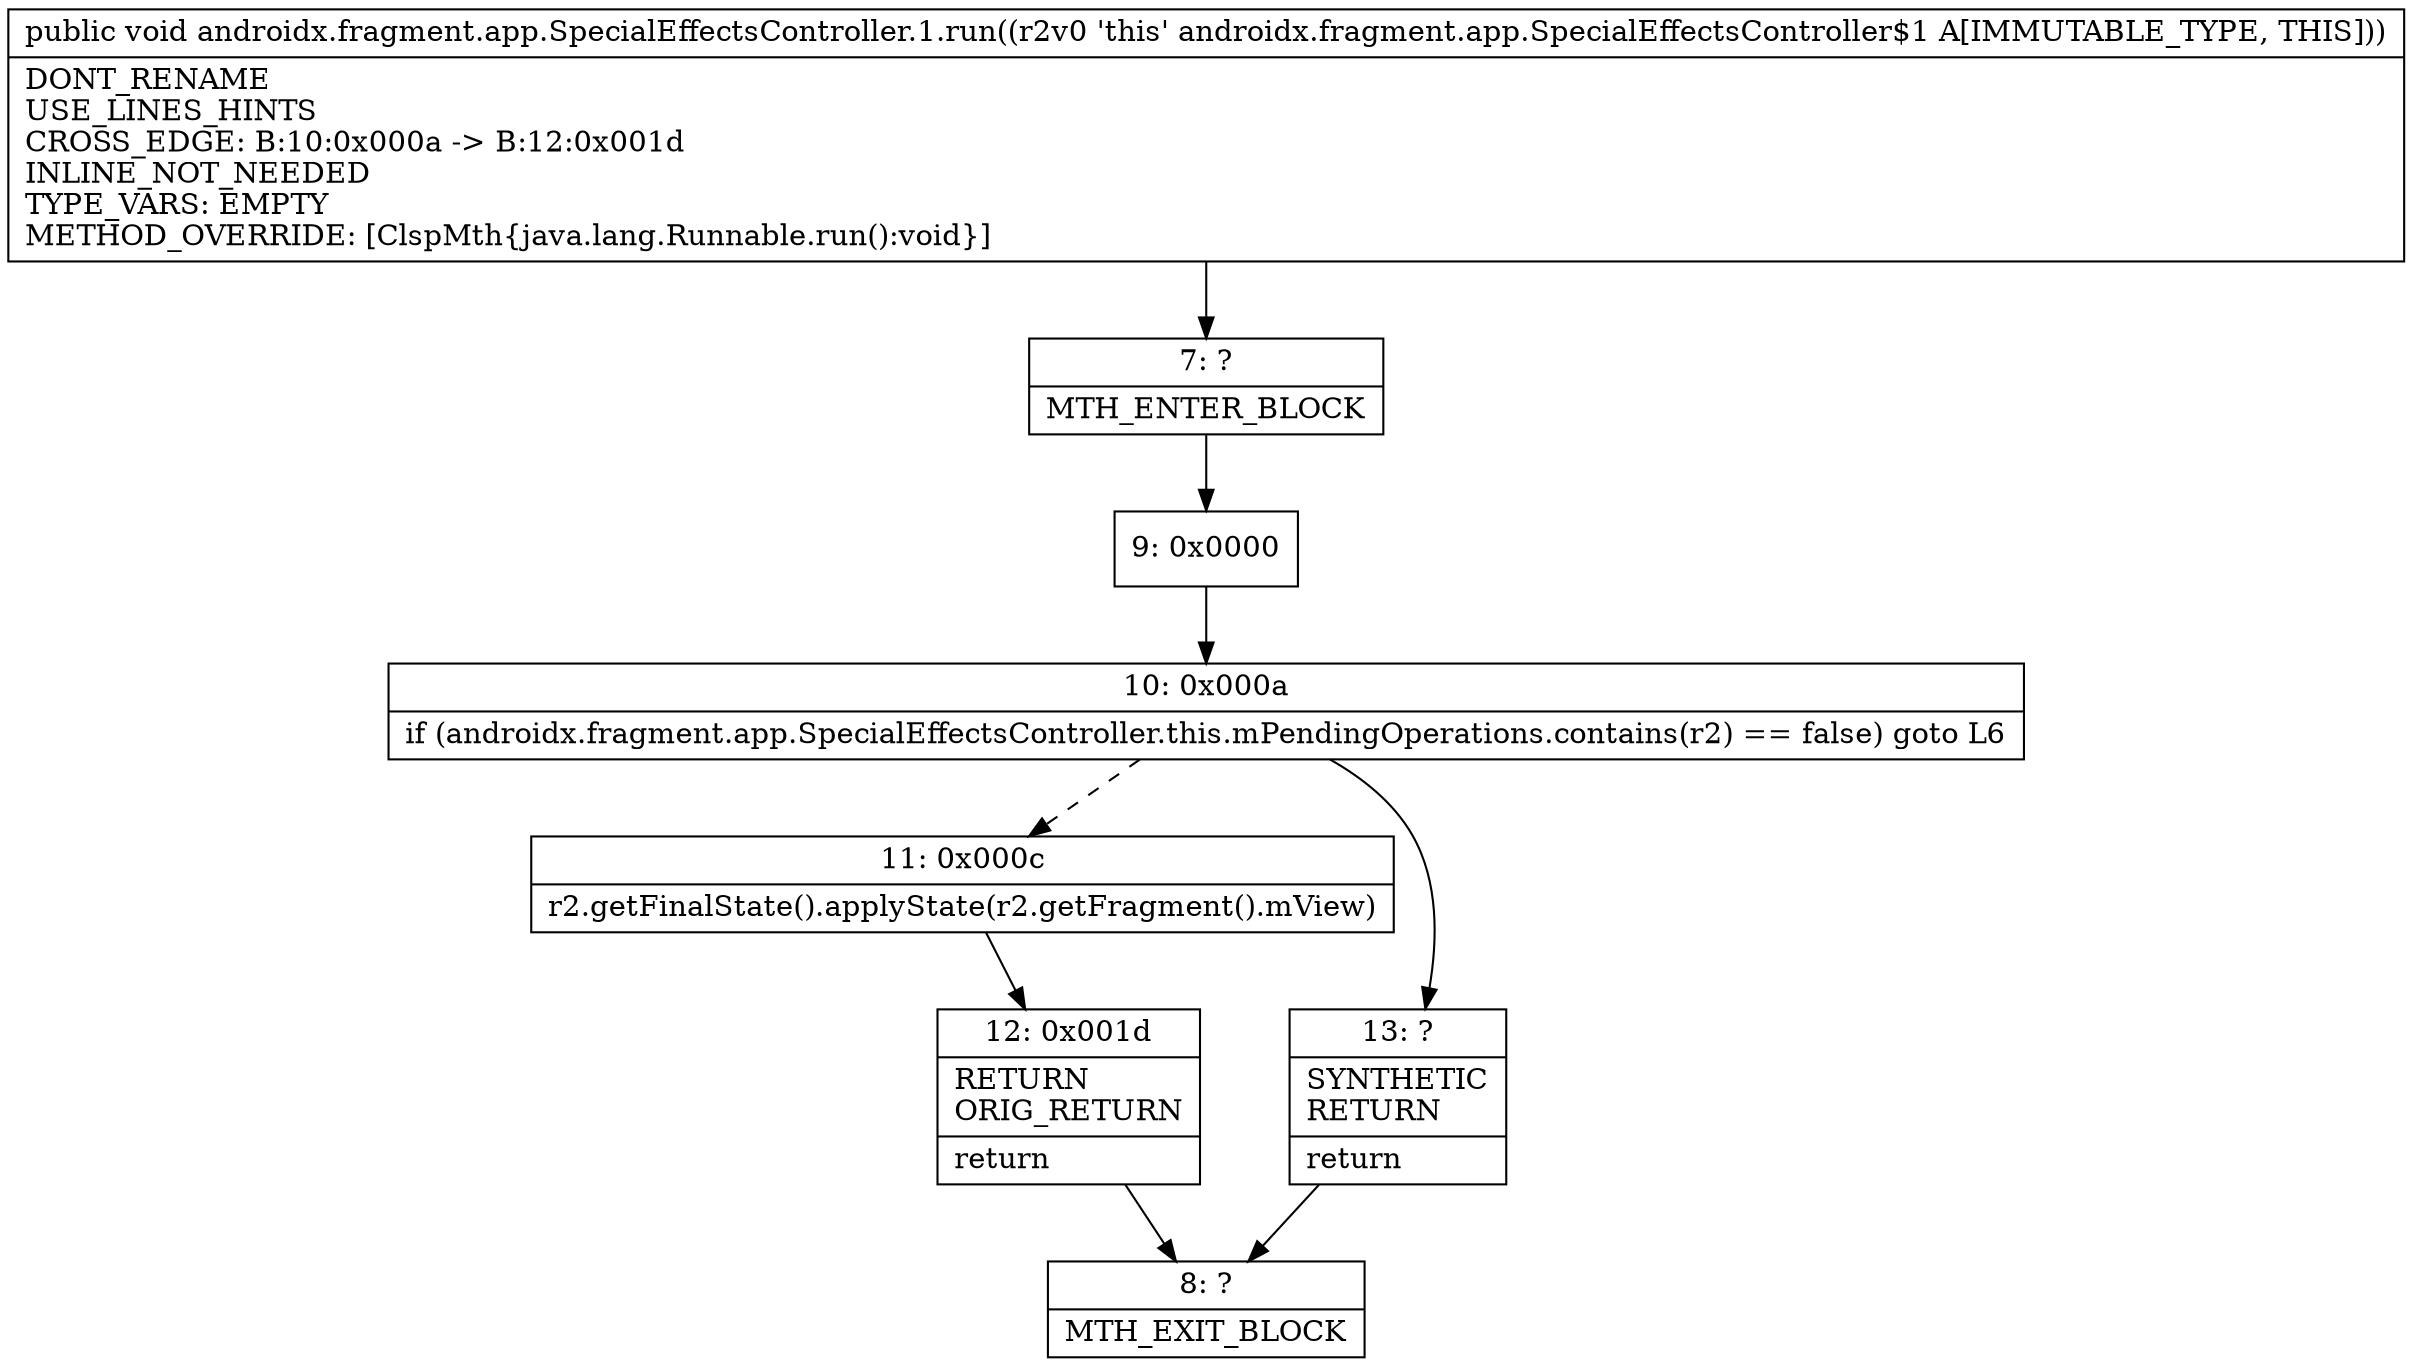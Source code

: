 digraph "CFG forandroidx.fragment.app.SpecialEffectsController.1.run()V" {
Node_7 [shape=record,label="{7\:\ ?|MTH_ENTER_BLOCK\l}"];
Node_9 [shape=record,label="{9\:\ 0x0000}"];
Node_10 [shape=record,label="{10\:\ 0x000a|if (androidx.fragment.app.SpecialEffectsController.this.mPendingOperations.contains(r2) == false) goto L6\l}"];
Node_11 [shape=record,label="{11\:\ 0x000c|r2.getFinalState().applyState(r2.getFragment().mView)\l}"];
Node_12 [shape=record,label="{12\:\ 0x001d|RETURN\lORIG_RETURN\l|return\l}"];
Node_8 [shape=record,label="{8\:\ ?|MTH_EXIT_BLOCK\l}"];
Node_13 [shape=record,label="{13\:\ ?|SYNTHETIC\lRETURN\l|return\l}"];
MethodNode[shape=record,label="{public void androidx.fragment.app.SpecialEffectsController.1.run((r2v0 'this' androidx.fragment.app.SpecialEffectsController$1 A[IMMUTABLE_TYPE, THIS]))  | DONT_RENAME\lUSE_LINES_HINTS\lCROSS_EDGE: B:10:0x000a \-\> B:12:0x001d\lINLINE_NOT_NEEDED\lTYPE_VARS: EMPTY\lMETHOD_OVERRIDE: [ClspMth\{java.lang.Runnable.run():void\}]\l}"];
MethodNode -> Node_7;Node_7 -> Node_9;
Node_9 -> Node_10;
Node_10 -> Node_11[style=dashed];
Node_10 -> Node_13;
Node_11 -> Node_12;
Node_12 -> Node_8;
Node_13 -> Node_8;
}

